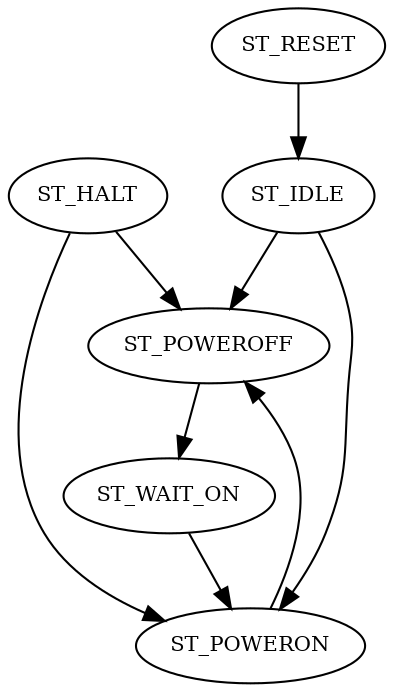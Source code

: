 digraph G {
node [fontsize=10];
ST_HALT -> ST_POWEROFF;
ST_HALT -> ST_POWERON;
ST_IDLE -> ST_POWEROFF;
ST_IDLE -> ST_POWERON;
ST_POWEROFF -> ST_WAIT_ON;
ST_WAIT_ON -> ST_POWERON;
ST_POWERON -> ST_POWEROFF;
ST_RESET -> ST_IDLE;
}